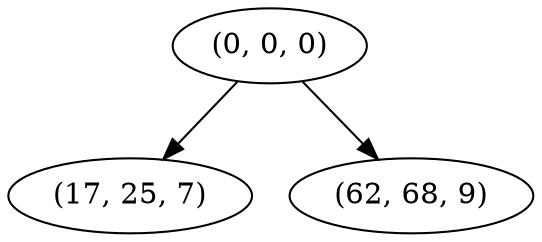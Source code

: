 digraph tree {
    "(0, 0, 0)";
    "(17, 25, 7)";
    "(62, 68, 9)";
    "(0, 0, 0)" -> "(17, 25, 7)";
    "(0, 0, 0)" -> "(62, 68, 9)";
}
